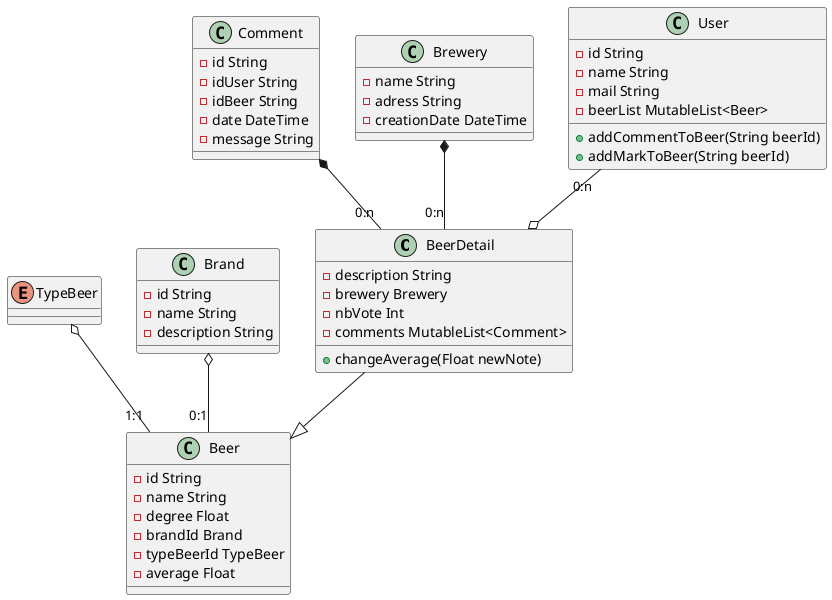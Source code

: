 @startuml Schema Objet

class BeerDetail{
    - description String
    - brewery Brewery
    - nbVote Int
    - comments MutableList<Comment>
    + changeAverage(Float newNote)
}

class Beer{
    - id String
    - name String
    - degree Float
    - brandId Brand
    - typeBeerId TypeBeer
    - average Float
}


enum TypeBeer

class Brand {
    - id String
    - name String
    - description String
}

class Comment {
    - id String
    - idUser String
    - idBeer String
    - date DateTime
    - message String
}

class Brewery {
    - name String
    - adress String
    - creationDate DateTime
}

class User {
    - id String
    - name String
    - mail String
    - beerList MutableList<Beer>
    + addCommentToBeer(String beerId)
    + addMarkToBeer(String beerId)
}

BeerDetail --|> Beer

Brewery *-- "0:n" BeerDetail
Comment *-- "0:n" BeerDetail
User "0:n" --o BeerDetail

TypeBeer o-- "1:1" Beer
Brand o-- "0:1" Beer

@enduml
